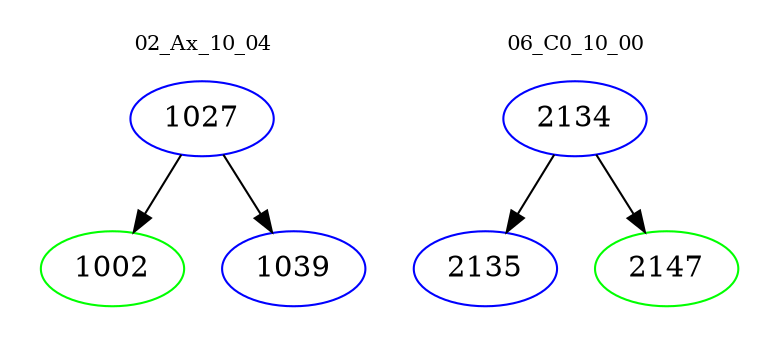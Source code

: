 digraph{
subgraph cluster_0 {
color = white
label = "02_Ax_10_04";
fontsize=10;
T0_1027 [label="1027", color="blue"]
T0_1027 -> T0_1002 [color="black"]
T0_1002 [label="1002", color="green"]
T0_1027 -> T0_1039 [color="black"]
T0_1039 [label="1039", color="blue"]
}
subgraph cluster_1 {
color = white
label = "06_C0_10_00";
fontsize=10;
T1_2134 [label="2134", color="blue"]
T1_2134 -> T1_2135 [color="black"]
T1_2135 [label="2135", color="blue"]
T1_2134 -> T1_2147 [color="black"]
T1_2147 [label="2147", color="green"]
}
}
